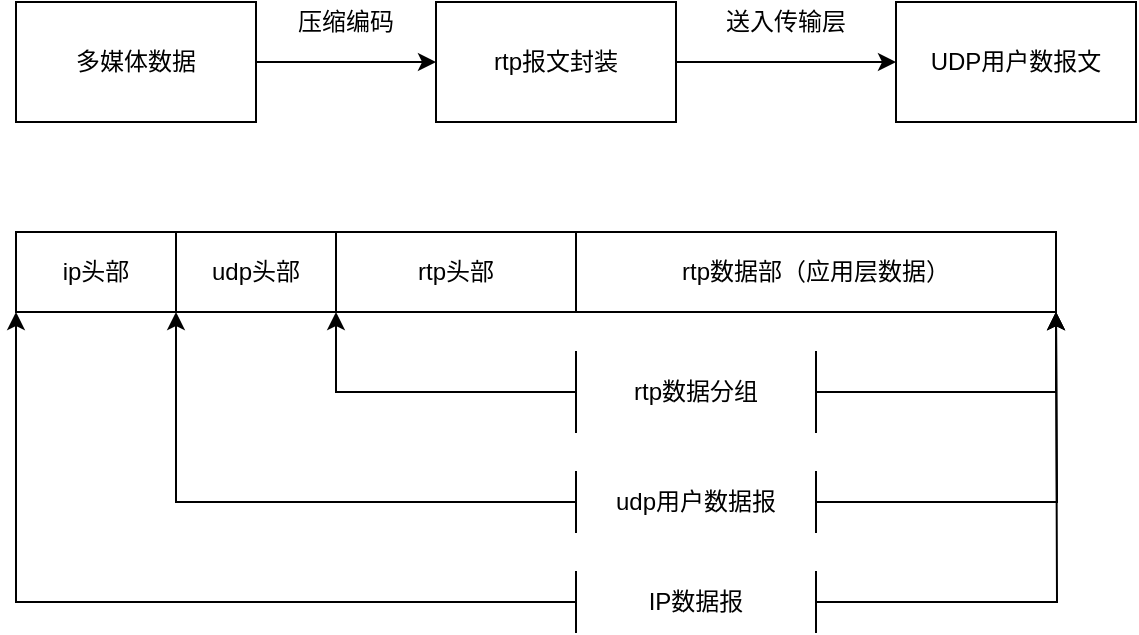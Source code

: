 <mxfile version="14.1.8" type="device" pages="3"><diagram id="h20s1K3ZeuEVdA03pNjS" name="第 1 页"><mxGraphModel dx="946" dy="610" grid="1" gridSize="10" guides="1" tooltips="1" connect="1" arrows="1" fold="1" page="1" pageScale="1" pageWidth="827" pageHeight="1169" math="0" shadow="0"><root><mxCell id="0"/><mxCell id="1" parent="0"/><mxCell id="JlocJeD-sNoKNC2jZnlQ-8" value="" style="group" vertex="1" connectable="0" parent="1"><mxGeometry x="80" y="10" width="560" height="315" as="geometry"/></mxCell><mxCell id="mSswTqarLMNYxQK4imI5-1" value="多媒体数据" style="rounded=0;whiteSpace=wrap;html=1;" parent="JlocJeD-sNoKNC2jZnlQ-8" vertex="1"><mxGeometry width="120" height="60" as="geometry"/></mxCell><mxCell id="mSswTqarLMNYxQK4imI5-2" value="rtp报文封装" style="rounded=0;whiteSpace=wrap;html=1;" parent="JlocJeD-sNoKNC2jZnlQ-8" vertex="1"><mxGeometry x="210" width="120" height="60" as="geometry"/></mxCell><mxCell id="mSswTqarLMNYxQK4imI5-3" value="" style="edgeStyle=orthogonalEdgeStyle;rounded=0;orthogonalLoop=1;jettySize=auto;html=1;" parent="JlocJeD-sNoKNC2jZnlQ-8" source="mSswTqarLMNYxQK4imI5-1" target="mSswTqarLMNYxQK4imI5-2" edge="1"><mxGeometry relative="1" as="geometry"/></mxCell><mxCell id="mSswTqarLMNYxQK4imI5-4" value="UDP用户数报文" style="rounded=0;whiteSpace=wrap;html=1;" parent="JlocJeD-sNoKNC2jZnlQ-8" vertex="1"><mxGeometry x="440" width="120" height="60" as="geometry"/></mxCell><mxCell id="mSswTqarLMNYxQK4imI5-5" value="" style="edgeStyle=orthogonalEdgeStyle;rounded=0;orthogonalLoop=1;jettySize=auto;html=1;" parent="JlocJeD-sNoKNC2jZnlQ-8" source="mSswTqarLMNYxQK4imI5-2" target="mSswTqarLMNYxQK4imI5-4" edge="1"><mxGeometry relative="1" as="geometry"/></mxCell><mxCell id="mSswTqarLMNYxQK4imI5-30" value="送入传输层" style="text;html=1;strokeColor=none;fillColor=none;align=center;verticalAlign=middle;whiteSpace=wrap;rounded=0;" parent="JlocJeD-sNoKNC2jZnlQ-8" vertex="1"><mxGeometry x="350" width="70" height="20" as="geometry"/></mxCell><mxCell id="mSswTqarLMNYxQK4imI5-31" value="压缩编码" style="text;html=1;strokeColor=none;fillColor=none;align=center;verticalAlign=middle;whiteSpace=wrap;rounded=0;" parent="JlocJeD-sNoKNC2jZnlQ-8" vertex="1"><mxGeometry x="140" width="50" height="20" as="geometry"/></mxCell><mxCell id="mSswTqarLMNYxQK4imI5-32" value="ip头部" style="rounded=0;whiteSpace=wrap;html=1;" parent="JlocJeD-sNoKNC2jZnlQ-8" vertex="1"><mxGeometry y="115" width="80" height="40" as="geometry"/></mxCell><mxCell id="mSswTqarLMNYxQK4imI5-34" value="udp头部" style="rounded=0;whiteSpace=wrap;html=1;" parent="JlocJeD-sNoKNC2jZnlQ-8" vertex="1"><mxGeometry x="80" y="115" width="80" height="40" as="geometry"/></mxCell><mxCell id="mSswTqarLMNYxQK4imI5-35" value="rtp头部" style="rounded=0;whiteSpace=wrap;html=1;" parent="JlocJeD-sNoKNC2jZnlQ-8" vertex="1"><mxGeometry x="160" y="115" width="120" height="40" as="geometry"/></mxCell><mxCell id="mSswTqarLMNYxQK4imI5-36" value="rtp数据部（应用层数据）" style="rounded=0;whiteSpace=wrap;html=1;" parent="JlocJeD-sNoKNC2jZnlQ-8" vertex="1"><mxGeometry x="280" y="115" width="240" height="40" as="geometry"/></mxCell><mxCell id="mSswTqarLMNYxQK4imI5-38" style="edgeStyle=orthogonalEdgeStyle;rounded=0;orthogonalLoop=1;jettySize=auto;html=1;exitX=0;exitY=0.5;exitDx=0;exitDy=0;" parent="JlocJeD-sNoKNC2jZnlQ-8" source="mSswTqarLMNYxQK4imI5-37" edge="1"><mxGeometry relative="1" as="geometry"><mxPoint x="160" y="155" as="targetPoint"/><Array as="points"><mxPoint x="280" y="195"/><mxPoint x="160" y="195"/></Array></mxGeometry></mxCell><mxCell id="mSswTqarLMNYxQK4imI5-39" style="edgeStyle=orthogonalEdgeStyle;rounded=0;orthogonalLoop=1;jettySize=auto;html=1;entryX=1;entryY=1;entryDx=0;entryDy=0;exitX=1;exitY=0.5;exitDx=0;exitDy=0;" parent="JlocJeD-sNoKNC2jZnlQ-8" source="mSswTqarLMNYxQK4imI5-37" target="mSswTqarLMNYxQK4imI5-36" edge="1"><mxGeometry relative="1" as="geometry"><Array as="points"><mxPoint x="400" y="195"/><mxPoint x="520" y="195"/></Array></mxGeometry></mxCell><mxCell id="mSswTqarLMNYxQK4imI5-37" value="rtp数据分组" style="shape=partialRectangle;whiteSpace=wrap;html=1;top=0;bottom=0;fillColor=none;" parent="JlocJeD-sNoKNC2jZnlQ-8" vertex="1"><mxGeometry x="280" y="175" width="120" height="40" as="geometry"/></mxCell><mxCell id="mSswTqarLMNYxQK4imI5-48" style="edgeStyle=orthogonalEdgeStyle;rounded=0;orthogonalLoop=1;jettySize=auto;html=1;" parent="JlocJeD-sNoKNC2jZnlQ-8" source="mSswTqarLMNYxQK4imI5-40" edge="1"><mxGeometry relative="1" as="geometry"><mxPoint x="520" y="155" as="targetPoint"/></mxGeometry></mxCell><mxCell id="mSswTqarLMNYxQK4imI5-49" style="edgeStyle=orthogonalEdgeStyle;rounded=0;orthogonalLoop=1;jettySize=auto;html=1;entryX=0;entryY=1;entryDx=0;entryDy=0;" parent="JlocJeD-sNoKNC2jZnlQ-8" source="mSswTqarLMNYxQK4imI5-40" target="mSswTqarLMNYxQK4imI5-32" edge="1"><mxGeometry relative="1" as="geometry"/></mxCell><mxCell id="mSswTqarLMNYxQK4imI5-40" value="IP数据报" style="shape=partialRectangle;whiteSpace=wrap;html=1;top=0;bottom=0;fillColor=none;" parent="JlocJeD-sNoKNC2jZnlQ-8" vertex="1"><mxGeometry x="280" y="285" width="120" height="30" as="geometry"/></mxCell><mxCell id="mSswTqarLMNYxQK4imI5-43" style="edgeStyle=orthogonalEdgeStyle;rounded=0;orthogonalLoop=1;jettySize=auto;html=1;exitX=0;exitY=0.5;exitDx=0;exitDy=0;entryX=0;entryY=1;entryDx=0;entryDy=0;" parent="JlocJeD-sNoKNC2jZnlQ-8" source="mSswTqarLMNYxQK4imI5-41" target="mSswTqarLMNYxQK4imI5-34" edge="1"><mxGeometry relative="1" as="geometry"/></mxCell><mxCell id="mSswTqarLMNYxQK4imI5-44" style="edgeStyle=orthogonalEdgeStyle;rounded=0;orthogonalLoop=1;jettySize=auto;html=1;" parent="JlocJeD-sNoKNC2jZnlQ-8" source="mSswTqarLMNYxQK4imI5-41" edge="1"><mxGeometry relative="1" as="geometry"><mxPoint x="520" y="155" as="targetPoint"/></mxGeometry></mxCell><mxCell id="mSswTqarLMNYxQK4imI5-45" style="edgeStyle=orthogonalEdgeStyle;rounded=0;orthogonalLoop=1;jettySize=auto;html=1;exitX=0;exitY=0.5;exitDx=0;exitDy=0;" parent="JlocJeD-sNoKNC2jZnlQ-8" source="mSswTqarLMNYxQK4imI5-41" edge="1"><mxGeometry relative="1" as="geometry"><mxPoint x="280" y="250" as="targetPoint"/></mxGeometry></mxCell><mxCell id="mSswTqarLMNYxQK4imI5-41" value="udp用户数据报" style="shape=partialRectangle;whiteSpace=wrap;html=1;top=0;bottom=0;fillColor=none;" parent="JlocJeD-sNoKNC2jZnlQ-8" vertex="1"><mxGeometry x="280" y="235" width="120" height="30" as="geometry"/></mxCell></root></mxGraphModel></diagram><diagram id="4tk81nwOy3QliZOqwf4y" name="第 2 页"><mxGraphModel dx="788" dy="508" grid="1" gridSize="10" guides="1" tooltips="1" connect="1" arrows="1" fold="1" page="1" pageScale="1" pageWidth="827" pageHeight="1169" math="0" shadow="0"><root><mxCell id="Ui9FyBMKH-A92-zt0woL-0"/><mxCell id="Ui9FyBMKH-A92-zt0woL-1" parent="Ui9FyBMKH-A92-zt0woL-0"/><mxCell id="Ui9FyBMKH-A92-zt0woL-154" value="" style="group;fontStyle=1" vertex="1" connectable="0" parent="Ui9FyBMKH-A92-zt0woL-1"><mxGeometry x="94" y="180" width="640" height="120" as="geometry"/></mxCell><mxCell id="Ui9FyBMKH-A92-zt0woL-101" value="" style="group;fontStyle=1" vertex="1" connectable="0" parent="Ui9FyBMKH-A92-zt0woL-154"><mxGeometry width="640" height="100" as="geometry"/></mxCell><mxCell id="Ui9FyBMKH-A92-zt0woL-89" value="" style="group;fontStyle=1" vertex="1" connectable="0" parent="Ui9FyBMKH-A92-zt0woL-101"><mxGeometry width="640" height="40" as="geometry"/></mxCell><mxCell id="Ui9FyBMKH-A92-zt0woL-55" value="" style="group;fontStyle=1" vertex="1" connectable="0" parent="Ui9FyBMKH-A92-zt0woL-89"><mxGeometry width="160" height="40" as="geometry"/></mxCell><mxCell id="Ui9FyBMKH-A92-zt0woL-41" value="0" style="rounded=0;whiteSpace=wrap;html=1;fontSize=12;align=center;fontStyle=1" vertex="1" parent="Ui9FyBMKH-A92-zt0woL-55"><mxGeometry y="20" width="20" height="20" as="geometry"/></mxCell><mxCell id="Ui9FyBMKH-A92-zt0woL-42" value="1" style="rounded=0;whiteSpace=wrap;html=1;fontSize=12;align=center;fontStyle=1" vertex="1" parent="Ui9FyBMKH-A92-zt0woL-55"><mxGeometry x="20" y="20" width="20" height="20" as="geometry"/></mxCell><mxCell id="Ui9FyBMKH-A92-zt0woL-43" value="2" style="rounded=0;whiteSpace=wrap;html=1;fontSize=12;align=center;fontStyle=1" vertex="1" parent="Ui9FyBMKH-A92-zt0woL-55"><mxGeometry x="40" y="20" width="20" height="20" as="geometry"/></mxCell><mxCell id="Ui9FyBMKH-A92-zt0woL-44" value="3" style="rounded=0;whiteSpace=wrap;html=1;fontSize=12;align=center;fontStyle=1" vertex="1" parent="Ui9FyBMKH-A92-zt0woL-55"><mxGeometry x="60" y="20" width="20" height="20" as="geometry"/></mxCell><mxCell id="Ui9FyBMKH-A92-zt0woL-45" value="5" style="rounded=0;whiteSpace=wrap;html=1;fontSize=12;align=center;fontStyle=1" vertex="1" parent="Ui9FyBMKH-A92-zt0woL-55"><mxGeometry x="100" y="20" width="20" height="20" as="geometry"/></mxCell><mxCell id="Ui9FyBMKH-A92-zt0woL-46" value="6" style="rounded=0;whiteSpace=wrap;html=1;fontSize=12;align=center;fontStyle=1" vertex="1" parent="Ui9FyBMKH-A92-zt0woL-55"><mxGeometry x="120" y="20" width="20" height="20" as="geometry"/></mxCell><mxCell id="Ui9FyBMKH-A92-zt0woL-47" value="4" style="rounded=0;whiteSpace=wrap;html=1;fontSize=12;align=center;fontStyle=1" vertex="1" parent="Ui9FyBMKH-A92-zt0woL-55"><mxGeometry x="80" y="20" width="20" height="20" as="geometry"/></mxCell><mxCell id="Ui9FyBMKH-A92-zt0woL-53" value="7" style="rounded=0;whiteSpace=wrap;html=1;fontSize=12;align=center;fontStyle=1" vertex="1" parent="Ui9FyBMKH-A92-zt0woL-55"><mxGeometry x="140" y="20" width="20" height="20" as="geometry"/></mxCell><mxCell id="Ui9FyBMKH-A92-zt0woL-54" value="0" style="rounded=0;whiteSpace=wrap;html=1;fontSize=12;align=center;fontStyle=1" vertex="1" parent="Ui9FyBMKH-A92-zt0woL-55"><mxGeometry width="160" height="20" as="geometry"/></mxCell><mxCell id="Ui9FyBMKH-A92-zt0woL-57" value="" style="group;fontStyle=1" vertex="1" connectable="0" parent="Ui9FyBMKH-A92-zt0woL-89"><mxGeometry x="160" width="160" height="40" as="geometry"/></mxCell><mxCell id="Ui9FyBMKH-A92-zt0woL-58" value="0" style="rounded=0;whiteSpace=wrap;html=1;fontSize=12;align=center;fontStyle=1" vertex="1" parent="Ui9FyBMKH-A92-zt0woL-57"><mxGeometry y="20" width="20" height="20" as="geometry"/></mxCell><mxCell id="Ui9FyBMKH-A92-zt0woL-59" value="1" style="rounded=0;whiteSpace=wrap;html=1;fontSize=12;align=center;fontStyle=1" vertex="1" parent="Ui9FyBMKH-A92-zt0woL-57"><mxGeometry x="20" y="20" width="20" height="20" as="geometry"/></mxCell><mxCell id="Ui9FyBMKH-A92-zt0woL-60" value="2" style="rounded=0;whiteSpace=wrap;html=1;fontSize=12;align=center;fontStyle=1" vertex="1" parent="Ui9FyBMKH-A92-zt0woL-57"><mxGeometry x="40" y="20" width="20" height="20" as="geometry"/></mxCell><mxCell id="Ui9FyBMKH-A92-zt0woL-61" value="3" style="rounded=0;whiteSpace=wrap;html=1;fontSize=12;align=center;fontStyle=1" vertex="1" parent="Ui9FyBMKH-A92-zt0woL-57"><mxGeometry x="60" y="20" width="20" height="20" as="geometry"/></mxCell><mxCell id="Ui9FyBMKH-A92-zt0woL-62" value="5" style="rounded=0;whiteSpace=wrap;html=1;fontSize=12;align=center;fontStyle=1" vertex="1" parent="Ui9FyBMKH-A92-zt0woL-57"><mxGeometry x="100" y="20" width="20" height="20" as="geometry"/></mxCell><mxCell id="Ui9FyBMKH-A92-zt0woL-63" value="6" style="rounded=0;whiteSpace=wrap;html=1;fontSize=12;align=center;fontStyle=1" vertex="1" parent="Ui9FyBMKH-A92-zt0woL-57"><mxGeometry x="120" y="20" width="20" height="20" as="geometry"/></mxCell><mxCell id="Ui9FyBMKH-A92-zt0woL-64" value="4" style="rounded=0;whiteSpace=wrap;html=1;fontSize=12;align=center;fontStyle=1" vertex="1" parent="Ui9FyBMKH-A92-zt0woL-57"><mxGeometry x="80" y="20" width="20" height="20" as="geometry"/></mxCell><mxCell id="Ui9FyBMKH-A92-zt0woL-65" value="7" style="rounded=0;whiteSpace=wrap;html=1;fontSize=12;align=center;fontStyle=1" vertex="1" parent="Ui9FyBMKH-A92-zt0woL-57"><mxGeometry x="140" y="20" width="20" height="20" as="geometry"/></mxCell><mxCell id="Ui9FyBMKH-A92-zt0woL-66" value="1" style="rounded=0;whiteSpace=wrap;html=1;fontSize=12;align=center;fontStyle=1" vertex="1" parent="Ui9FyBMKH-A92-zt0woL-57"><mxGeometry width="160" height="20" as="geometry"/></mxCell><mxCell id="Ui9FyBMKH-A92-zt0woL-67" value="" style="group;fontStyle=1" vertex="1" connectable="0" parent="Ui9FyBMKH-A92-zt0woL-89"><mxGeometry x="320" width="160" height="40" as="geometry"/></mxCell><mxCell id="Ui9FyBMKH-A92-zt0woL-68" value="0" style="rounded=0;whiteSpace=wrap;html=1;fontSize=12;align=center;fontStyle=1" vertex="1" parent="Ui9FyBMKH-A92-zt0woL-67"><mxGeometry y="20" width="20" height="20" as="geometry"/></mxCell><mxCell id="Ui9FyBMKH-A92-zt0woL-69" value="1" style="rounded=0;whiteSpace=wrap;html=1;fontSize=12;align=center;fontStyle=1" vertex="1" parent="Ui9FyBMKH-A92-zt0woL-67"><mxGeometry x="20" y="20" width="20" height="20" as="geometry"/></mxCell><mxCell id="Ui9FyBMKH-A92-zt0woL-70" value="2" style="rounded=0;whiteSpace=wrap;html=1;fontSize=12;align=center;fontStyle=1" vertex="1" parent="Ui9FyBMKH-A92-zt0woL-67"><mxGeometry x="40" y="20" width="20" height="20" as="geometry"/></mxCell><mxCell id="Ui9FyBMKH-A92-zt0woL-71" value="3" style="rounded=0;whiteSpace=wrap;html=1;fontSize=12;align=center;fontStyle=1" vertex="1" parent="Ui9FyBMKH-A92-zt0woL-67"><mxGeometry x="60" y="20" width="20" height="20" as="geometry"/></mxCell><mxCell id="Ui9FyBMKH-A92-zt0woL-72" value="5" style="rounded=0;whiteSpace=wrap;html=1;fontSize=12;align=center;fontStyle=1" vertex="1" parent="Ui9FyBMKH-A92-zt0woL-67"><mxGeometry x="100" y="20" width="20" height="20" as="geometry"/></mxCell><mxCell id="Ui9FyBMKH-A92-zt0woL-73" value="6" style="rounded=0;whiteSpace=wrap;html=1;fontSize=12;align=center;fontStyle=1" vertex="1" parent="Ui9FyBMKH-A92-zt0woL-67"><mxGeometry x="120" y="20" width="20" height="20" as="geometry"/></mxCell><mxCell id="Ui9FyBMKH-A92-zt0woL-74" value="4" style="rounded=0;whiteSpace=wrap;html=1;fontSize=12;align=center;fontStyle=1" vertex="1" parent="Ui9FyBMKH-A92-zt0woL-67"><mxGeometry x="80" y="20" width="20" height="20" as="geometry"/></mxCell><mxCell id="Ui9FyBMKH-A92-zt0woL-75" value="7" style="rounded=0;whiteSpace=wrap;html=1;fontSize=12;align=center;fontStyle=1" vertex="1" parent="Ui9FyBMKH-A92-zt0woL-67"><mxGeometry x="140" y="20" width="20" height="20" as="geometry"/></mxCell><mxCell id="Ui9FyBMKH-A92-zt0woL-76" value="2" style="rounded=0;whiteSpace=wrap;html=1;fontSize=12;align=center;fontStyle=1" vertex="1" parent="Ui9FyBMKH-A92-zt0woL-67"><mxGeometry width="160" height="20" as="geometry"/></mxCell><mxCell id="Ui9FyBMKH-A92-zt0woL-77" value="" style="group;fontStyle=1" vertex="1" connectable="0" parent="Ui9FyBMKH-A92-zt0woL-89"><mxGeometry x="480" width="160" height="40" as="geometry"/></mxCell><mxCell id="Ui9FyBMKH-A92-zt0woL-78" value="0" style="rounded=0;whiteSpace=wrap;html=1;fontSize=12;align=center;fontStyle=1" vertex="1" parent="Ui9FyBMKH-A92-zt0woL-77"><mxGeometry y="20" width="20" height="20" as="geometry"/></mxCell><mxCell id="Ui9FyBMKH-A92-zt0woL-79" value="1" style="rounded=0;whiteSpace=wrap;html=1;fontSize=12;align=center;fontStyle=1" vertex="1" parent="Ui9FyBMKH-A92-zt0woL-77"><mxGeometry x="20" y="20" width="20" height="20" as="geometry"/></mxCell><mxCell id="Ui9FyBMKH-A92-zt0woL-80" value="2" style="rounded=0;whiteSpace=wrap;html=1;fontSize=12;align=center;fontStyle=1" vertex="1" parent="Ui9FyBMKH-A92-zt0woL-77"><mxGeometry x="40" y="20" width="20" height="20" as="geometry"/></mxCell><mxCell id="Ui9FyBMKH-A92-zt0woL-81" value="3" style="rounded=0;whiteSpace=wrap;html=1;fontSize=12;align=center;fontStyle=1" vertex="1" parent="Ui9FyBMKH-A92-zt0woL-77"><mxGeometry x="60" y="20" width="20" height="20" as="geometry"/></mxCell><mxCell id="Ui9FyBMKH-A92-zt0woL-82" value="5" style="rounded=0;whiteSpace=wrap;html=1;fontSize=12;align=center;fontStyle=1" vertex="1" parent="Ui9FyBMKH-A92-zt0woL-77"><mxGeometry x="100" y="20" width="20" height="20" as="geometry"/></mxCell><mxCell id="Ui9FyBMKH-A92-zt0woL-83" value="6" style="rounded=0;whiteSpace=wrap;html=1;fontSize=12;align=center;fontStyle=1" vertex="1" parent="Ui9FyBMKH-A92-zt0woL-77"><mxGeometry x="120" y="20" width="20" height="20" as="geometry"/></mxCell><mxCell id="Ui9FyBMKH-A92-zt0woL-84" value="4" style="rounded=0;whiteSpace=wrap;html=1;fontSize=12;align=center;fontStyle=1" vertex="1" parent="Ui9FyBMKH-A92-zt0woL-77"><mxGeometry x="80" y="20" width="20" height="20" as="geometry"/></mxCell><mxCell id="Ui9FyBMKH-A92-zt0woL-85" value="7" style="rounded=0;whiteSpace=wrap;html=1;fontSize=12;align=center;fontStyle=1" vertex="1" parent="Ui9FyBMKH-A92-zt0woL-77"><mxGeometry x="140" y="20" width="20" height="20" as="geometry"/></mxCell><mxCell id="Ui9FyBMKH-A92-zt0woL-86" value="3" style="rounded=0;whiteSpace=wrap;html=1;fontSize=12;align=center;fontStyle=1" vertex="1" parent="Ui9FyBMKH-A92-zt0woL-77"><mxGeometry width="160" height="20" as="geometry"/></mxCell><mxCell id="Ui9FyBMKH-A92-zt0woL-90" value="version" style="rounded=0;whiteSpace=wrap;html=1;fontSize=10;align=center;fontStyle=1" vertex="1" parent="Ui9FyBMKH-A92-zt0woL-101"><mxGeometry y="40" width="40" height="20" as="geometry"/></mxCell><mxCell id="Ui9FyBMKH-A92-zt0woL-91" value="p" style="rounded=0;whiteSpace=wrap;html=1;fontSize=12;align=center;fontStyle=1" vertex="1" parent="Ui9FyBMKH-A92-zt0woL-101"><mxGeometry x="40" y="40" width="20" height="20" as="geometry"/></mxCell><mxCell id="Ui9FyBMKH-A92-zt0woL-92" value="x" style="rounded=0;whiteSpace=wrap;html=1;fontSize=10;align=center;fontStyle=1" vertex="1" parent="Ui9FyBMKH-A92-zt0woL-101"><mxGeometry x="60" y="40" width="20" height="20" as="geometry"/></mxCell><mxCell id="Ui9FyBMKH-A92-zt0woL-93" value="cc" style="rounded=0;whiteSpace=wrap;html=1;fontSize=10;align=center;fontStyle=1" vertex="1" parent="Ui9FyBMKH-A92-zt0woL-101"><mxGeometry x="80" y="40" width="80" height="20" as="geometry"/></mxCell><mxCell id="Ui9FyBMKH-A92-zt0woL-94" value="m" style="rounded=0;whiteSpace=wrap;html=1;fontSize=10;align=center;fontStyle=1" vertex="1" parent="Ui9FyBMKH-A92-zt0woL-101"><mxGeometry x="160" y="40" width="20" height="20" as="geometry"/></mxCell><mxCell id="Ui9FyBMKH-A92-zt0woL-95" value="pt" style="rounded=0;whiteSpace=wrap;html=1;fontSize=10;align=center;fontStyle=1" vertex="1" parent="Ui9FyBMKH-A92-zt0woL-101"><mxGeometry x="180" y="40" width="140" height="20" as="geometry"/></mxCell><mxCell id="Ui9FyBMKH-A92-zt0woL-96" value="&lt;span style=&quot;color: rgb(77 , 77 , 77) ; background-color: rgb(255 , 255 , 255)&quot;&gt;&lt;font style=&quot;font-size: 12px&quot;&gt;sequence number&lt;/font&gt;&lt;/span&gt;" style="rounded=0;whiteSpace=wrap;html=1;fontSize=10;align=center;fontStyle=1" vertex="1" parent="Ui9FyBMKH-A92-zt0woL-101"><mxGeometry x="320" y="40" width="320" height="20" as="geometry"/></mxCell><mxCell id="Ui9FyBMKH-A92-zt0woL-98" value="&lt;span style=&quot;color: rgb(77 , 77 , 77) ; background-color: rgb(255 , 255 , 255)&quot;&gt;&lt;font style=&quot;font-size: 12px&quot;&gt;timestamp&lt;/font&gt;&lt;/span&gt;" style="rounded=0;whiteSpace=wrap;html=1;fontSize=10;align=center;fontStyle=1" vertex="1" parent="Ui9FyBMKH-A92-zt0woL-101"><mxGeometry y="60" width="640" height="20" as="geometry"/></mxCell><mxCell id="Ui9FyBMKH-A92-zt0woL-100" value="&lt;span style=&quot;color: rgb(77 , 77 , 77) ; background-color: rgb(255 , 255 , 255)&quot;&gt;&lt;font style=&quot;font-size: 12px&quot;&gt;ssrc&lt;/font&gt;&lt;/span&gt;" style="rounded=0;whiteSpace=wrap;html=1;fontSize=10;align=center;fontStyle=1" vertex="1" parent="Ui9FyBMKH-A92-zt0woL-101"><mxGeometry y="80" width="640" height="20" as="geometry"/></mxCell><mxCell id="Ui9FyBMKH-A92-zt0woL-153" value="csrc list" style="rounded=0;whiteSpace=wrap;html=1;fontSize=12;align=center;fontStyle=1" vertex="1" parent="Ui9FyBMKH-A92-zt0woL-154"><mxGeometry y="100" width="640" height="20" as="geometry"/></mxCell><mxCell id="Ui9FyBMKH-A92-zt0woL-155" value="" style="group;fontStyle=1" vertex="1" connectable="0" parent="Ui9FyBMKH-A92-zt0woL-1"><mxGeometry x="94" y="360" width="640" height="120" as="geometry"/></mxCell><mxCell id="Ui9FyBMKH-A92-zt0woL-156" value="" style="group;fontStyle=1" vertex="1" connectable="0" parent="Ui9FyBMKH-A92-zt0woL-155"><mxGeometry width="640" height="100" as="geometry"/></mxCell><mxCell id="Ui9FyBMKH-A92-zt0woL-157" value="" style="group;fontStyle=1" vertex="1" connectable="0" parent="Ui9FyBMKH-A92-zt0woL-156"><mxGeometry width="640" height="40" as="geometry"/></mxCell><mxCell id="Ui9FyBMKH-A92-zt0woL-158" value="" style="group;fontStyle=1" vertex="1" connectable="0" parent="Ui9FyBMKH-A92-zt0woL-157"><mxGeometry width="160" height="40" as="geometry"/></mxCell><mxCell id="Ui9FyBMKH-A92-zt0woL-159" value="0" style="rounded=0;whiteSpace=wrap;html=1;fontSize=12;align=center;fontStyle=1" vertex="1" parent="Ui9FyBMKH-A92-zt0woL-158"><mxGeometry y="20" width="20" height="20" as="geometry"/></mxCell><mxCell id="Ui9FyBMKH-A92-zt0woL-160" value="1" style="rounded=0;whiteSpace=wrap;html=1;fontSize=12;align=center;fontStyle=1" vertex="1" parent="Ui9FyBMKH-A92-zt0woL-158"><mxGeometry x="20" y="20" width="20" height="20" as="geometry"/></mxCell><mxCell id="Ui9FyBMKH-A92-zt0woL-161" value="2" style="rounded=0;whiteSpace=wrap;html=1;fontSize=12;align=center;fontStyle=1" vertex="1" parent="Ui9FyBMKH-A92-zt0woL-158"><mxGeometry x="40" y="20" width="20" height="20" as="geometry"/></mxCell><mxCell id="Ui9FyBMKH-A92-zt0woL-162" value="3" style="rounded=0;whiteSpace=wrap;html=1;fontSize=12;align=center;fontStyle=1" vertex="1" parent="Ui9FyBMKH-A92-zt0woL-158"><mxGeometry x="60" y="20" width="20" height="20" as="geometry"/></mxCell><mxCell id="Ui9FyBMKH-A92-zt0woL-163" value="5" style="rounded=0;whiteSpace=wrap;html=1;fontSize=12;align=center;fontStyle=1" vertex="1" parent="Ui9FyBMKH-A92-zt0woL-158"><mxGeometry x="100" y="20" width="20" height="20" as="geometry"/></mxCell><mxCell id="Ui9FyBMKH-A92-zt0woL-164" value="6" style="rounded=0;whiteSpace=wrap;html=1;fontSize=12;align=center;fontStyle=1" vertex="1" parent="Ui9FyBMKH-A92-zt0woL-158"><mxGeometry x="120" y="20" width="20" height="20" as="geometry"/></mxCell><mxCell id="Ui9FyBMKH-A92-zt0woL-165" value="4" style="rounded=0;whiteSpace=wrap;html=1;fontSize=12;align=center;fontStyle=1" vertex="1" parent="Ui9FyBMKH-A92-zt0woL-158"><mxGeometry x="80" y="20" width="20" height="20" as="geometry"/></mxCell><mxCell id="Ui9FyBMKH-A92-zt0woL-166" value="7" style="rounded=0;whiteSpace=wrap;html=1;fontSize=12;align=center;fontStyle=1" vertex="1" parent="Ui9FyBMKH-A92-zt0woL-158"><mxGeometry x="140" y="20" width="20" height="20" as="geometry"/></mxCell><mxCell id="Ui9FyBMKH-A92-zt0woL-167" value="0" style="rounded=0;whiteSpace=wrap;html=1;fontSize=12;align=center;fontStyle=1" vertex="1" parent="Ui9FyBMKH-A92-zt0woL-158"><mxGeometry width="160" height="20" as="geometry"/></mxCell><mxCell id="Ui9FyBMKH-A92-zt0woL-168" value="" style="group;fontStyle=1" vertex="1" connectable="0" parent="Ui9FyBMKH-A92-zt0woL-157"><mxGeometry x="160" width="160" height="40" as="geometry"/></mxCell><mxCell id="Ui9FyBMKH-A92-zt0woL-169" value="0" style="rounded=0;whiteSpace=wrap;html=1;fontSize=12;align=center;fontStyle=1" vertex="1" parent="Ui9FyBMKH-A92-zt0woL-168"><mxGeometry y="20" width="20" height="20" as="geometry"/></mxCell><mxCell id="Ui9FyBMKH-A92-zt0woL-170" value="1" style="rounded=0;whiteSpace=wrap;html=1;fontSize=12;align=center;fontStyle=1" vertex="1" parent="Ui9FyBMKH-A92-zt0woL-168"><mxGeometry x="20" y="20" width="20" height="20" as="geometry"/></mxCell><mxCell id="Ui9FyBMKH-A92-zt0woL-171" value="2" style="rounded=0;whiteSpace=wrap;html=1;fontSize=12;align=center;fontStyle=1" vertex="1" parent="Ui9FyBMKH-A92-zt0woL-168"><mxGeometry x="40" y="20" width="20" height="20" as="geometry"/></mxCell><mxCell id="Ui9FyBMKH-A92-zt0woL-172" value="3" style="rounded=0;whiteSpace=wrap;html=1;fontSize=12;align=center;fontStyle=1" vertex="1" parent="Ui9FyBMKH-A92-zt0woL-168"><mxGeometry x="60" y="20" width="20" height="20" as="geometry"/></mxCell><mxCell id="Ui9FyBMKH-A92-zt0woL-173" value="5" style="rounded=0;whiteSpace=wrap;html=1;fontSize=12;align=center;fontStyle=1" vertex="1" parent="Ui9FyBMKH-A92-zt0woL-168"><mxGeometry x="100" y="20" width="20" height="20" as="geometry"/></mxCell><mxCell id="Ui9FyBMKH-A92-zt0woL-174" value="6" style="rounded=0;whiteSpace=wrap;html=1;fontSize=12;align=center;fontStyle=1" vertex="1" parent="Ui9FyBMKH-A92-zt0woL-168"><mxGeometry x="120" y="20" width="20" height="20" as="geometry"/></mxCell><mxCell id="Ui9FyBMKH-A92-zt0woL-175" value="4" style="rounded=0;whiteSpace=wrap;html=1;fontSize=12;align=center;fontStyle=1" vertex="1" parent="Ui9FyBMKH-A92-zt0woL-168"><mxGeometry x="80" y="20" width="20" height="20" as="geometry"/></mxCell><mxCell id="Ui9FyBMKH-A92-zt0woL-176" value="7" style="rounded=0;whiteSpace=wrap;html=1;fontSize=12;align=center;fontStyle=1" vertex="1" parent="Ui9FyBMKH-A92-zt0woL-168"><mxGeometry x="140" y="20" width="20" height="20" as="geometry"/></mxCell><mxCell id="Ui9FyBMKH-A92-zt0woL-177" value="1" style="rounded=0;whiteSpace=wrap;html=1;fontSize=12;align=center;fontStyle=1" vertex="1" parent="Ui9FyBMKH-A92-zt0woL-168"><mxGeometry width="160" height="20" as="geometry"/></mxCell><mxCell id="Ui9FyBMKH-A92-zt0woL-178" value="" style="group;fontStyle=1" vertex="1" connectable="0" parent="Ui9FyBMKH-A92-zt0woL-157"><mxGeometry x="320" width="160" height="40" as="geometry"/></mxCell><mxCell id="Ui9FyBMKH-A92-zt0woL-179" value="0" style="rounded=0;whiteSpace=wrap;html=1;fontSize=12;align=center;fontStyle=1" vertex="1" parent="Ui9FyBMKH-A92-zt0woL-178"><mxGeometry y="20" width="20" height="20" as="geometry"/></mxCell><mxCell id="Ui9FyBMKH-A92-zt0woL-180" value="1" style="rounded=0;whiteSpace=wrap;html=1;fontSize=12;align=center;fontStyle=1" vertex="1" parent="Ui9FyBMKH-A92-zt0woL-178"><mxGeometry x="20" y="20" width="20" height="20" as="geometry"/></mxCell><mxCell id="Ui9FyBMKH-A92-zt0woL-181" value="2" style="rounded=0;whiteSpace=wrap;html=1;fontSize=12;align=center;fontStyle=1" vertex="1" parent="Ui9FyBMKH-A92-zt0woL-178"><mxGeometry x="40" y="20" width="20" height="20" as="geometry"/></mxCell><mxCell id="Ui9FyBMKH-A92-zt0woL-182" value="3" style="rounded=0;whiteSpace=wrap;html=1;fontSize=12;align=center;fontStyle=1" vertex="1" parent="Ui9FyBMKH-A92-zt0woL-178"><mxGeometry x="60" y="20" width="20" height="20" as="geometry"/></mxCell><mxCell id="Ui9FyBMKH-A92-zt0woL-183" value="5" style="rounded=0;whiteSpace=wrap;html=1;fontSize=12;align=center;fontStyle=1" vertex="1" parent="Ui9FyBMKH-A92-zt0woL-178"><mxGeometry x="100" y="20" width="20" height="20" as="geometry"/></mxCell><mxCell id="Ui9FyBMKH-A92-zt0woL-184" value="6" style="rounded=0;whiteSpace=wrap;html=1;fontSize=12;align=center;fontStyle=1" vertex="1" parent="Ui9FyBMKH-A92-zt0woL-178"><mxGeometry x="120" y="20" width="20" height="20" as="geometry"/></mxCell><mxCell id="Ui9FyBMKH-A92-zt0woL-185" value="4" style="rounded=0;whiteSpace=wrap;html=1;fontSize=12;align=center;fontStyle=1" vertex="1" parent="Ui9FyBMKH-A92-zt0woL-178"><mxGeometry x="80" y="20" width="20" height="20" as="geometry"/></mxCell><mxCell id="Ui9FyBMKH-A92-zt0woL-186" value="7" style="rounded=0;whiteSpace=wrap;html=1;fontSize=12;align=center;fontStyle=1" vertex="1" parent="Ui9FyBMKH-A92-zt0woL-178"><mxGeometry x="140" y="20" width="20" height="20" as="geometry"/></mxCell><mxCell id="Ui9FyBMKH-A92-zt0woL-187" value="2" style="rounded=0;whiteSpace=wrap;html=1;fontSize=12;align=center;fontStyle=1" vertex="1" parent="Ui9FyBMKH-A92-zt0woL-178"><mxGeometry width="160" height="20" as="geometry"/></mxCell><mxCell id="Ui9FyBMKH-A92-zt0woL-188" value="" style="group;fontStyle=1" vertex="1" connectable="0" parent="Ui9FyBMKH-A92-zt0woL-157"><mxGeometry x="480" width="160" height="40" as="geometry"/></mxCell><mxCell id="Ui9FyBMKH-A92-zt0woL-189" value="0" style="rounded=0;whiteSpace=wrap;html=1;fontSize=12;align=center;fontStyle=1" vertex="1" parent="Ui9FyBMKH-A92-zt0woL-188"><mxGeometry y="20" width="20" height="20" as="geometry"/></mxCell><mxCell id="Ui9FyBMKH-A92-zt0woL-190" value="1" style="rounded=0;whiteSpace=wrap;html=1;fontSize=12;align=center;fontStyle=1" vertex="1" parent="Ui9FyBMKH-A92-zt0woL-188"><mxGeometry x="20" y="20" width="20" height="20" as="geometry"/></mxCell><mxCell id="Ui9FyBMKH-A92-zt0woL-191" value="2" style="rounded=0;whiteSpace=wrap;html=1;fontSize=12;align=center;fontStyle=1" vertex="1" parent="Ui9FyBMKH-A92-zt0woL-188"><mxGeometry x="40" y="20" width="20" height="20" as="geometry"/></mxCell><mxCell id="Ui9FyBMKH-A92-zt0woL-192" value="3" style="rounded=0;whiteSpace=wrap;html=1;fontSize=12;align=center;fontStyle=1" vertex="1" parent="Ui9FyBMKH-A92-zt0woL-188"><mxGeometry x="60" y="20" width="20" height="20" as="geometry"/></mxCell><mxCell id="Ui9FyBMKH-A92-zt0woL-193" value="5" style="rounded=0;whiteSpace=wrap;html=1;fontSize=12;align=center;fontStyle=1" vertex="1" parent="Ui9FyBMKH-A92-zt0woL-188"><mxGeometry x="100" y="20" width="20" height="20" as="geometry"/></mxCell><mxCell id="Ui9FyBMKH-A92-zt0woL-194" value="6" style="rounded=0;whiteSpace=wrap;html=1;fontSize=12;align=center;fontStyle=1" vertex="1" parent="Ui9FyBMKH-A92-zt0woL-188"><mxGeometry x="120" y="20" width="20" height="20" as="geometry"/></mxCell><mxCell id="Ui9FyBMKH-A92-zt0woL-195" value="4" style="rounded=0;whiteSpace=wrap;html=1;fontSize=12;align=center;fontStyle=1" vertex="1" parent="Ui9FyBMKH-A92-zt0woL-188"><mxGeometry x="80" y="20" width="20" height="20" as="geometry"/></mxCell><mxCell id="Ui9FyBMKH-A92-zt0woL-196" value="7" style="rounded=0;whiteSpace=wrap;html=1;fontSize=12;align=center;fontStyle=1" vertex="1" parent="Ui9FyBMKH-A92-zt0woL-188"><mxGeometry x="140" y="20" width="20" height="20" as="geometry"/></mxCell><mxCell id="Ui9FyBMKH-A92-zt0woL-197" value="3" style="rounded=0;whiteSpace=wrap;html=1;fontSize=12;align=center;fontStyle=1" vertex="1" parent="Ui9FyBMKH-A92-zt0woL-188"><mxGeometry width="160" height="20" as="geometry"/></mxCell><mxCell id="Ui9FyBMKH-A92-zt0woL-198" value="cc" style="rounded=0;whiteSpace=wrap;html=1;fontSize=10;align=center;fontStyle=1" vertex="1" parent="Ui9FyBMKH-A92-zt0woL-156"><mxGeometry y="40" width="80" height="20" as="geometry"/></mxCell><mxCell id="Ui9FyBMKH-A92-zt0woL-199" value="x" style="rounded=0;whiteSpace=wrap;html=1;fontSize=12;align=center;fontStyle=1" vertex="1" parent="Ui9FyBMKH-A92-zt0woL-156"><mxGeometry x="80" y="40" width="20" height="20" as="geometry"/></mxCell><mxCell id="Ui9FyBMKH-A92-zt0woL-200" value="p" style="rounded=0;whiteSpace=wrap;html=1;fontSize=10;align=center;fontStyle=1" vertex="1" parent="Ui9FyBMKH-A92-zt0woL-156"><mxGeometry x="100" y="40" width="20" height="20" as="geometry"/></mxCell><mxCell id="Ui9FyBMKH-A92-zt0woL-201" value="version" style="rounded=0;whiteSpace=wrap;html=1;fontSize=10;align=center;fontStyle=1" vertex="1" parent="Ui9FyBMKH-A92-zt0woL-156"><mxGeometry x="120" y="40" width="40" height="20" as="geometry"/></mxCell><mxCell id="Ui9FyBMKH-A92-zt0woL-202" value="pt" style="rounded=0;whiteSpace=wrap;html=1;fontSize=10;align=center;fontStyle=1" vertex="1" parent="Ui9FyBMKH-A92-zt0woL-156"><mxGeometry x="160" y="40" width="140" height="20" as="geometry"/></mxCell><mxCell id="Ui9FyBMKH-A92-zt0woL-203" value="m" style="rounded=0;whiteSpace=wrap;html=1;fontSize=10;align=center;fontStyle=1" vertex="1" parent="Ui9FyBMKH-A92-zt0woL-156"><mxGeometry x="300" y="40" width="20" height="20" as="geometry"/></mxCell><mxCell id="Ui9FyBMKH-A92-zt0woL-204" value="&lt;span style=&quot;color: rgb(77 , 77 , 77) ; background-color: rgb(255 , 255 , 255)&quot;&gt;&lt;font style=&quot;font-size: 12px&quot;&gt;sequence number&lt;/font&gt;&lt;/span&gt;" style="rounded=0;whiteSpace=wrap;html=1;fontSize=10;align=center;fontStyle=1" vertex="1" parent="Ui9FyBMKH-A92-zt0woL-156"><mxGeometry x="320" y="40" width="320" height="20" as="geometry"/></mxCell><mxCell id="Ui9FyBMKH-A92-zt0woL-205" value="&lt;span style=&quot;color: rgb(77 , 77 , 77) ; background-color: rgb(255 , 255 , 255)&quot;&gt;&lt;font style=&quot;font-size: 12px&quot;&gt;timestamp&lt;/font&gt;&lt;/span&gt;" style="rounded=0;whiteSpace=wrap;html=1;fontSize=10;align=center;fontStyle=1" vertex="1" parent="Ui9FyBMKH-A92-zt0woL-156"><mxGeometry y="60" width="640" height="20" as="geometry"/></mxCell><mxCell id="Ui9FyBMKH-A92-zt0woL-206" value="&lt;span style=&quot;color: rgb(77 , 77 , 77) ; background-color: rgb(255 , 255 , 255)&quot;&gt;&lt;font style=&quot;font-size: 12px&quot;&gt;ssrc&lt;/font&gt;&lt;/span&gt;" style="rounded=0;whiteSpace=wrap;html=1;fontSize=10;align=center;fontStyle=1" vertex="1" parent="Ui9FyBMKH-A92-zt0woL-156"><mxGeometry y="80" width="640" height="20" as="geometry"/></mxCell><mxCell id="Ui9FyBMKH-A92-zt0woL-207" value="csrc list" style="rounded=0;whiteSpace=wrap;html=1;fontSize=12;align=center;fontStyle=1" vertex="1" parent="Ui9FyBMKH-A92-zt0woL-155"><mxGeometry y="100" width="640" height="20" as="geometry"/></mxCell><mxCell id="Ui9FyBMKH-A92-zt0woL-216" value="RTP-BIG-ENDIAN" style="text;html=1;strokeColor=none;fillColor=none;align=center;verticalAlign=middle;whiteSpace=wrap;rounded=0;fontSize=12;" vertex="1" parent="Ui9FyBMKH-A92-zt0woL-1"><mxGeometry x="324" y="140" width="180" height="20" as="geometry"/></mxCell><mxCell id="Ui9FyBMKH-A92-zt0woL-222" value="" style="endArrow=classic;html=1;fontSize=12;exitX=0.5;exitY=1;exitDx=0;exitDy=0;entryX=0;entryY=0.25;entryDx=0;entryDy=0;" edge="1" parent="Ui9FyBMKH-A92-zt0woL-1" source="Ui9FyBMKH-A92-zt0woL-216" target="Ui9FyBMKH-A92-zt0woL-76"><mxGeometry width="50" height="50" relative="1" as="geometry"><mxPoint x="380" y="260" as="sourcePoint"/><mxPoint x="430" y="210" as="targetPoint"/></mxGeometry></mxCell><mxCell id="Ui9FyBMKH-A92-zt0woL-223" value="RTP-LITTLE-ENDIAN" style="text;html=1;strokeColor=none;fillColor=none;align=center;verticalAlign=middle;whiteSpace=wrap;rounded=0;fontSize=12;" vertex="1" parent="Ui9FyBMKH-A92-zt0woL-1"><mxGeometry x="352" y="320" width="124" height="20" as="geometry"/></mxCell><mxCell id="Ui9FyBMKH-A92-zt0woL-224" value="" style="endArrow=classic;html=1;fontSize=12;exitX=0.5;exitY=1;exitDx=0;exitDy=0;entryX=0;entryY=0;entryDx=0;entryDy=0;" edge="1" parent="Ui9FyBMKH-A92-zt0woL-1" source="Ui9FyBMKH-A92-zt0woL-223" target="Ui9FyBMKH-A92-zt0woL-187"><mxGeometry width="50" height="50" relative="1" as="geometry"><mxPoint x="380" y="260" as="sourcePoint"/><mxPoint x="430" y="210" as="targetPoint"/></mxGeometry></mxCell></root></mxGraphModel></diagram><diagram id="3IP1-XjTjz8gQlChxMMo" name="第 3 页"><mxGraphModel dx="946" dy="610" grid="1" gridSize="10" guides="1" tooltips="1" connect="1" arrows="1" fold="1" page="1" pageScale="1" pageWidth="827" pageHeight="1169" math="0" shadow="0"><root><mxCell id="wCFDA2Z9SEdjB-XAP3L1-0"/><mxCell id="wCFDA2Z9SEdjB-XAP3L1-1" parent="wCFDA2Z9SEdjB-XAP3L1-0"/><mxCell id="RDEuvSXMeYEKLMfZYYro-2" value="" style="group;fontStyle=1" vertex="1" connectable="0" parent="wCFDA2Z9SEdjB-XAP3L1-1"><mxGeometry x="120" y="40" width="640" height="40" as="geometry"/></mxCell><mxCell id="RDEuvSXMeYEKLMfZYYro-3" value="" style="group;fontStyle=1" vertex="1" connectable="0" parent="RDEuvSXMeYEKLMfZYYro-2"><mxGeometry width="160" height="40" as="geometry"/></mxCell><mxCell id="RDEuvSXMeYEKLMfZYYro-4" value="0" style="rounded=0;whiteSpace=wrap;html=1;fontSize=12;align=center;fontStyle=1" vertex="1" parent="RDEuvSXMeYEKLMfZYYro-3"><mxGeometry y="20" width="20" height="20" as="geometry"/></mxCell><mxCell id="RDEuvSXMeYEKLMfZYYro-5" value="1" style="rounded=0;whiteSpace=wrap;html=1;fontSize=12;align=center;fontStyle=1" vertex="1" parent="RDEuvSXMeYEKLMfZYYro-3"><mxGeometry x="20" y="20" width="20" height="20" as="geometry"/></mxCell><mxCell id="RDEuvSXMeYEKLMfZYYro-6" value="2" style="rounded=0;whiteSpace=wrap;html=1;fontSize=12;align=center;fontStyle=1" vertex="1" parent="RDEuvSXMeYEKLMfZYYro-3"><mxGeometry x="40" y="20" width="20" height="20" as="geometry"/></mxCell><mxCell id="RDEuvSXMeYEKLMfZYYro-7" value="3" style="rounded=0;whiteSpace=wrap;html=1;fontSize=12;align=center;fontStyle=1" vertex="1" parent="RDEuvSXMeYEKLMfZYYro-3"><mxGeometry x="60" y="20" width="20" height="20" as="geometry"/></mxCell><mxCell id="RDEuvSXMeYEKLMfZYYro-8" value="5" style="rounded=0;whiteSpace=wrap;html=1;fontSize=12;align=center;fontStyle=1" vertex="1" parent="RDEuvSXMeYEKLMfZYYro-3"><mxGeometry x="100" y="20" width="20" height="20" as="geometry"/></mxCell><mxCell id="RDEuvSXMeYEKLMfZYYro-9" value="6" style="rounded=0;whiteSpace=wrap;html=1;fontSize=12;align=center;fontStyle=1" vertex="1" parent="RDEuvSXMeYEKLMfZYYro-3"><mxGeometry x="120" y="20" width="20" height="20" as="geometry"/></mxCell><mxCell id="RDEuvSXMeYEKLMfZYYro-10" value="4" style="rounded=0;whiteSpace=wrap;html=1;fontSize=12;align=center;fontStyle=1" vertex="1" parent="RDEuvSXMeYEKLMfZYYro-3"><mxGeometry x="80" y="20" width="20" height="20" as="geometry"/></mxCell><mxCell id="RDEuvSXMeYEKLMfZYYro-11" value="7" style="rounded=0;whiteSpace=wrap;html=1;fontSize=12;align=center;fontStyle=1" vertex="1" parent="RDEuvSXMeYEKLMfZYYro-3"><mxGeometry x="140" y="20" width="20" height="20" as="geometry"/></mxCell><mxCell id="RDEuvSXMeYEKLMfZYYro-12" value="0" style="rounded=0;whiteSpace=wrap;html=1;fontSize=12;align=center;fontStyle=1" vertex="1" parent="RDEuvSXMeYEKLMfZYYro-3"><mxGeometry width="160" height="20" as="geometry"/></mxCell><mxCell id="RDEuvSXMeYEKLMfZYYro-13" value="" style="group;fontStyle=1" vertex="1" connectable="0" parent="RDEuvSXMeYEKLMfZYYro-2"><mxGeometry x="160" width="160" height="40" as="geometry"/></mxCell><mxCell id="RDEuvSXMeYEKLMfZYYro-14" value="0" style="rounded=0;whiteSpace=wrap;html=1;fontSize=12;align=center;fontStyle=1" vertex="1" parent="RDEuvSXMeYEKLMfZYYro-13"><mxGeometry y="20" width="20" height="20" as="geometry"/></mxCell><mxCell id="RDEuvSXMeYEKLMfZYYro-15" value="1" style="rounded=0;whiteSpace=wrap;html=1;fontSize=12;align=center;fontStyle=1" vertex="1" parent="RDEuvSXMeYEKLMfZYYro-13"><mxGeometry x="20" y="20" width="20" height="20" as="geometry"/></mxCell><mxCell id="RDEuvSXMeYEKLMfZYYro-16" value="2" style="rounded=0;whiteSpace=wrap;html=1;fontSize=12;align=center;fontStyle=1" vertex="1" parent="RDEuvSXMeYEKLMfZYYro-13"><mxGeometry x="40" y="20" width="20" height="20" as="geometry"/></mxCell><mxCell id="RDEuvSXMeYEKLMfZYYro-17" value="3" style="rounded=0;whiteSpace=wrap;html=1;fontSize=12;align=center;fontStyle=1" vertex="1" parent="RDEuvSXMeYEKLMfZYYro-13"><mxGeometry x="60" y="20" width="20" height="20" as="geometry"/></mxCell><mxCell id="RDEuvSXMeYEKLMfZYYro-18" value="5" style="rounded=0;whiteSpace=wrap;html=1;fontSize=12;align=center;fontStyle=1" vertex="1" parent="RDEuvSXMeYEKLMfZYYro-13"><mxGeometry x="100" y="20" width="20" height="20" as="geometry"/></mxCell><mxCell id="RDEuvSXMeYEKLMfZYYro-19" value="6" style="rounded=0;whiteSpace=wrap;html=1;fontSize=12;align=center;fontStyle=1" vertex="1" parent="RDEuvSXMeYEKLMfZYYro-13"><mxGeometry x="120" y="20" width="20" height="20" as="geometry"/></mxCell><mxCell id="RDEuvSXMeYEKLMfZYYro-20" value="4" style="rounded=0;whiteSpace=wrap;html=1;fontSize=12;align=center;fontStyle=1" vertex="1" parent="RDEuvSXMeYEKLMfZYYro-13"><mxGeometry x="80" y="20" width="20" height="20" as="geometry"/></mxCell><mxCell id="RDEuvSXMeYEKLMfZYYro-21" value="7" style="rounded=0;whiteSpace=wrap;html=1;fontSize=12;align=center;fontStyle=1" vertex="1" parent="RDEuvSXMeYEKLMfZYYro-13"><mxGeometry x="140" y="20" width="20" height="20" as="geometry"/></mxCell><mxCell id="RDEuvSXMeYEKLMfZYYro-22" value="1" style="rounded=0;whiteSpace=wrap;html=1;fontSize=12;align=center;fontStyle=1" vertex="1" parent="RDEuvSXMeYEKLMfZYYro-13"><mxGeometry width="160" height="20" as="geometry"/></mxCell><mxCell id="RDEuvSXMeYEKLMfZYYro-23" value="" style="group;fontStyle=1" vertex="1" connectable="0" parent="RDEuvSXMeYEKLMfZYYro-2"><mxGeometry x="320" width="160" height="40" as="geometry"/></mxCell><mxCell id="RDEuvSXMeYEKLMfZYYro-24" value="0" style="rounded=0;whiteSpace=wrap;html=1;fontSize=12;align=center;fontStyle=1" vertex="1" parent="RDEuvSXMeYEKLMfZYYro-23"><mxGeometry y="20" width="20" height="20" as="geometry"/></mxCell><mxCell id="RDEuvSXMeYEKLMfZYYro-25" value="1" style="rounded=0;whiteSpace=wrap;html=1;fontSize=12;align=center;fontStyle=1" vertex="1" parent="RDEuvSXMeYEKLMfZYYro-23"><mxGeometry x="20" y="20" width="20" height="20" as="geometry"/></mxCell><mxCell id="RDEuvSXMeYEKLMfZYYro-26" value="2" style="rounded=0;whiteSpace=wrap;html=1;fontSize=12;align=center;fontStyle=1" vertex="1" parent="RDEuvSXMeYEKLMfZYYro-23"><mxGeometry x="40" y="20" width="20" height="20" as="geometry"/></mxCell><mxCell id="RDEuvSXMeYEKLMfZYYro-27" value="3" style="rounded=0;whiteSpace=wrap;html=1;fontSize=12;align=center;fontStyle=1" vertex="1" parent="RDEuvSXMeYEKLMfZYYro-23"><mxGeometry x="60" y="20" width="20" height="20" as="geometry"/></mxCell><mxCell id="RDEuvSXMeYEKLMfZYYro-28" value="5" style="rounded=0;whiteSpace=wrap;html=1;fontSize=12;align=center;fontStyle=1" vertex="1" parent="RDEuvSXMeYEKLMfZYYro-23"><mxGeometry x="100" y="20" width="20" height="20" as="geometry"/></mxCell><mxCell id="RDEuvSXMeYEKLMfZYYro-29" value="6" style="rounded=0;whiteSpace=wrap;html=1;fontSize=12;align=center;fontStyle=1" vertex="1" parent="RDEuvSXMeYEKLMfZYYro-23"><mxGeometry x="120" y="20" width="20" height="20" as="geometry"/></mxCell><mxCell id="RDEuvSXMeYEKLMfZYYro-30" value="4" style="rounded=0;whiteSpace=wrap;html=1;fontSize=12;align=center;fontStyle=1" vertex="1" parent="RDEuvSXMeYEKLMfZYYro-23"><mxGeometry x="80" y="20" width="20" height="20" as="geometry"/></mxCell><mxCell id="RDEuvSXMeYEKLMfZYYro-31" value="7" style="rounded=0;whiteSpace=wrap;html=1;fontSize=12;align=center;fontStyle=1" vertex="1" parent="RDEuvSXMeYEKLMfZYYro-23"><mxGeometry x="140" y="20" width="20" height="20" as="geometry"/></mxCell><mxCell id="RDEuvSXMeYEKLMfZYYro-32" value="2" style="rounded=0;whiteSpace=wrap;html=1;fontSize=12;align=center;fontStyle=1" vertex="1" parent="RDEuvSXMeYEKLMfZYYro-23"><mxGeometry width="160" height="20" as="geometry"/></mxCell><mxCell id="RDEuvSXMeYEKLMfZYYro-33" value="" style="group;fontStyle=1" vertex="1" connectable="0" parent="RDEuvSXMeYEKLMfZYYro-2"><mxGeometry x="480" width="160" height="40" as="geometry"/></mxCell><mxCell id="RDEuvSXMeYEKLMfZYYro-34" value="0" style="rounded=0;whiteSpace=wrap;html=1;fontSize=12;align=center;fontStyle=1" vertex="1" parent="RDEuvSXMeYEKLMfZYYro-33"><mxGeometry y="20" width="20" height="20" as="geometry"/></mxCell><mxCell id="RDEuvSXMeYEKLMfZYYro-35" value="1" style="rounded=0;whiteSpace=wrap;html=1;fontSize=12;align=center;fontStyle=1" vertex="1" parent="RDEuvSXMeYEKLMfZYYro-33"><mxGeometry x="20" y="20" width="20" height="20" as="geometry"/></mxCell><mxCell id="RDEuvSXMeYEKLMfZYYro-36" value="2" style="rounded=0;whiteSpace=wrap;html=1;fontSize=12;align=center;fontStyle=1" vertex="1" parent="RDEuvSXMeYEKLMfZYYro-33"><mxGeometry x="40" y="20" width="20" height="20" as="geometry"/></mxCell><mxCell id="RDEuvSXMeYEKLMfZYYro-37" value="3" style="rounded=0;whiteSpace=wrap;html=1;fontSize=12;align=center;fontStyle=1" vertex="1" parent="RDEuvSXMeYEKLMfZYYro-33"><mxGeometry x="60" y="20" width="20" height="20" as="geometry"/></mxCell><mxCell id="RDEuvSXMeYEKLMfZYYro-38" value="5" style="rounded=0;whiteSpace=wrap;html=1;fontSize=12;align=center;fontStyle=1" vertex="1" parent="RDEuvSXMeYEKLMfZYYro-33"><mxGeometry x="100" y="20" width="20" height="20" as="geometry"/></mxCell><mxCell id="RDEuvSXMeYEKLMfZYYro-39" value="6" style="rounded=0;whiteSpace=wrap;html=1;fontSize=12;align=center;fontStyle=1" vertex="1" parent="RDEuvSXMeYEKLMfZYYro-33"><mxGeometry x="120" y="20" width="20" height="20" as="geometry"/></mxCell><mxCell id="RDEuvSXMeYEKLMfZYYro-40" value="4" style="rounded=0;whiteSpace=wrap;html=1;fontSize=12;align=center;fontStyle=1" vertex="1" parent="RDEuvSXMeYEKLMfZYYro-33"><mxGeometry x="80" y="20" width="20" height="20" as="geometry"/></mxCell><mxCell id="RDEuvSXMeYEKLMfZYYro-41" value="7" style="rounded=0;whiteSpace=wrap;html=1;fontSize=12;align=center;fontStyle=1" vertex="1" parent="RDEuvSXMeYEKLMfZYYro-33"><mxGeometry x="140" y="20" width="20" height="20" as="geometry"/></mxCell><mxCell id="RDEuvSXMeYEKLMfZYYro-42" value="3" style="rounded=0;whiteSpace=wrap;html=1;fontSize=12;align=center;fontStyle=1" vertex="1" parent="RDEuvSXMeYEKLMfZYYro-33"><mxGeometry width="160" height="20" as="geometry"/></mxCell><mxCell id="RDEuvSXMeYEKLMfZYYro-43" value="defined by profile" style="rounded=0;whiteSpace=wrap;html=1;fontSize=10;align=center;fontStyle=1" vertex="1" parent="wCFDA2Z9SEdjB-XAP3L1-1"><mxGeometry x="120" y="80" width="320" height="20" as="geometry"/></mxCell><mxCell id="RDEuvSXMeYEKLMfZYYro-49" value="&lt;span style=&quot;color: rgb(77 , 77 , 77) ; background-color: rgb(255 , 255 , 255)&quot;&gt;&lt;font style=&quot;font-size: 12px&quot;&gt;length&lt;/font&gt;&lt;/span&gt;" style="rounded=0;whiteSpace=wrap;html=1;fontSize=10;align=center;fontStyle=1" vertex="1" parent="wCFDA2Z9SEdjB-XAP3L1-1"><mxGeometry x="440" y="80" width="320" height="20" as="geometry"/></mxCell><mxCell id="RDEuvSXMeYEKLMfZYYro-50" value="&lt;font color=&quot;#4d4d4d&quot;&gt;&lt;span style=&quot;font-size: 12px&quot;&gt;header extension&lt;/span&gt;&lt;/font&gt;" style="rounded=0;whiteSpace=wrap;html=1;fontSize=10;align=center;fontStyle=1" vertex="1" parent="wCFDA2Z9SEdjB-XAP3L1-1"><mxGeometry x="120" y="100" width="640" height="20" as="geometry"/></mxCell></root></mxGraphModel></diagram></mxfile>